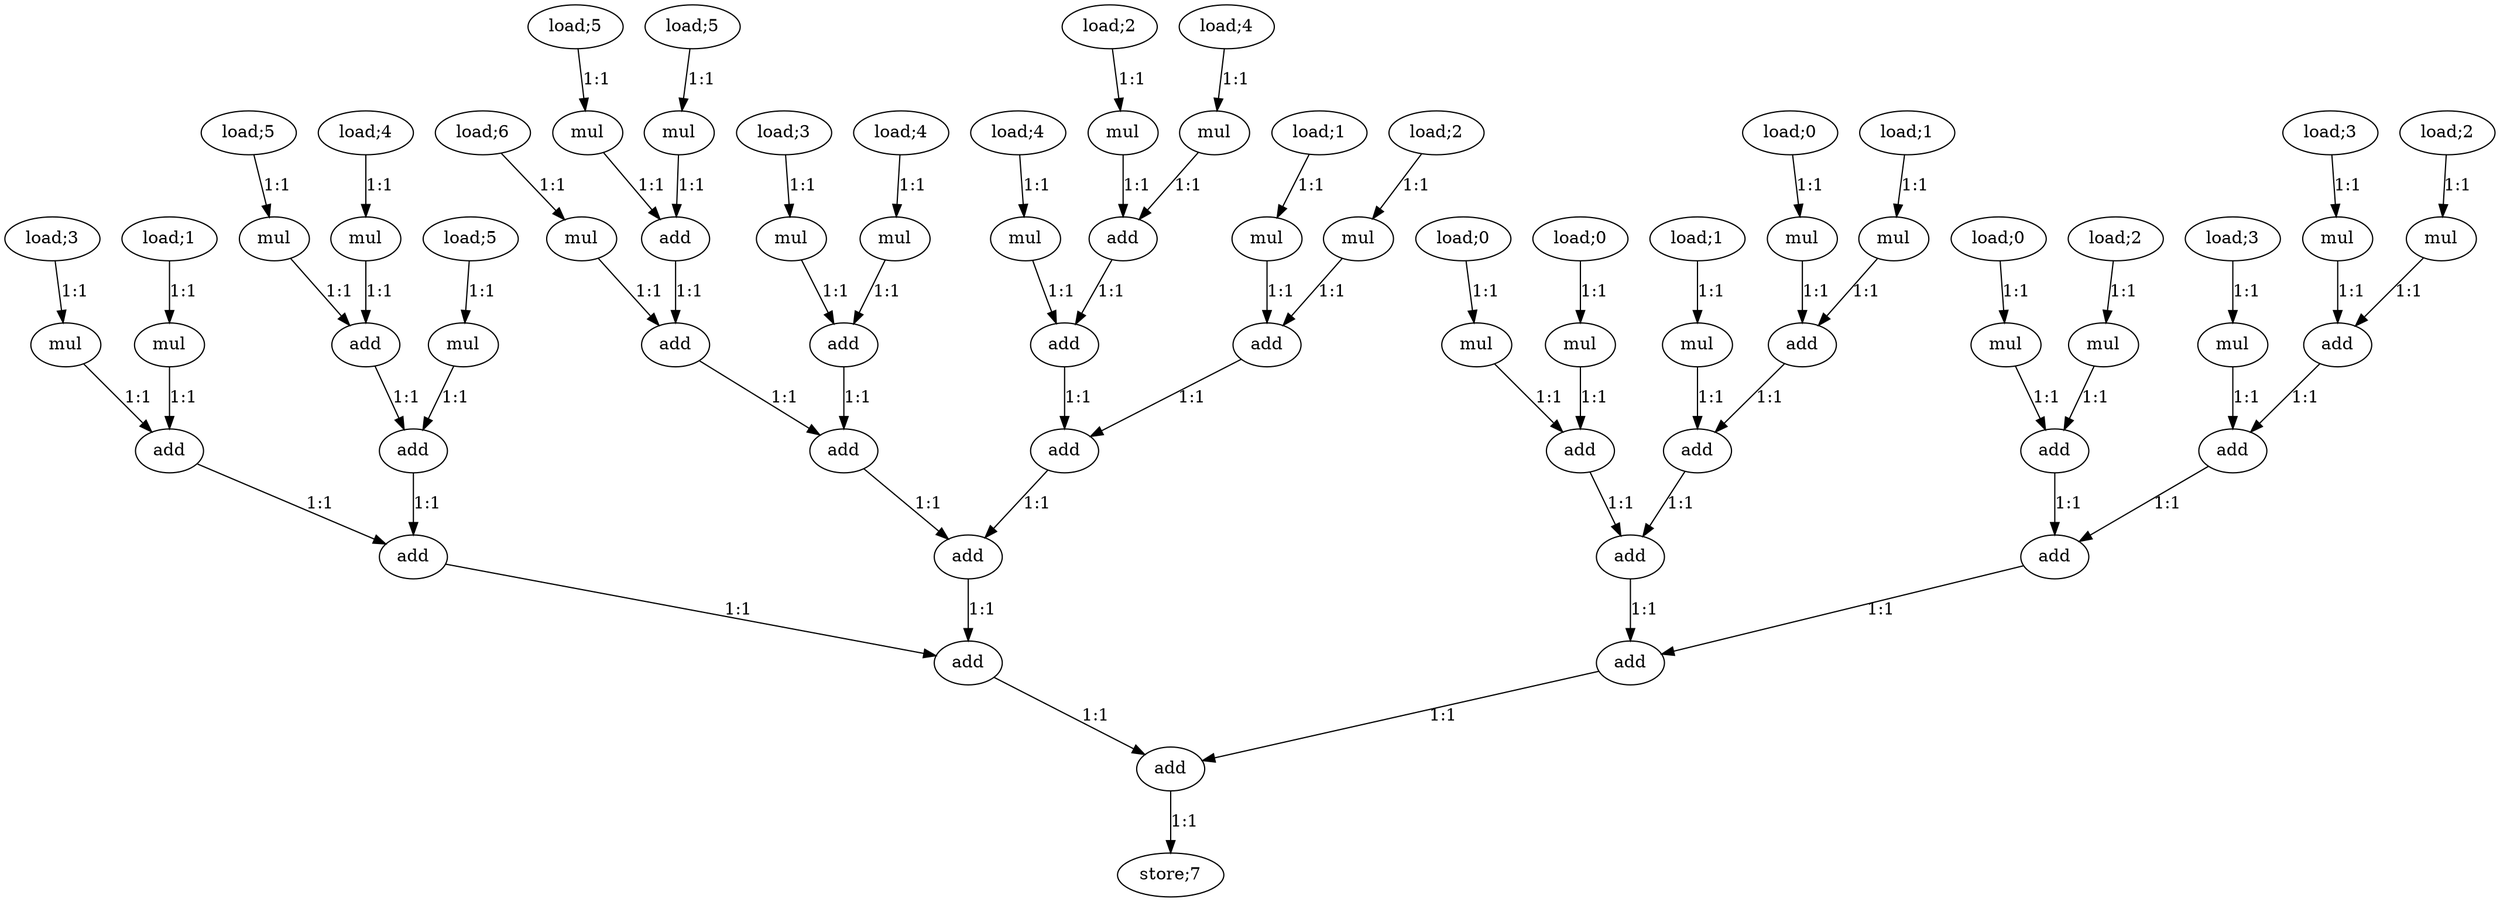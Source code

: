 digraph GaussianBlur {

  0 [label="load;0"];
  1 [label="load;0"];
  2 [label="load;0"];
  3 [label="load;0"];
  4 [label="load;1"];
  5 [label="load;1"];
  6 [label="load;1"];
  7 [label="load;1"];
  8 [label="load;2"];
  9 [label="load;2"];
  10 [label="load;2"];
  11 [label="load;2"];
  12 [label="load;3"];
  13 [label="load;3"];
  14 [label="load;3"];
  15 [label="load;3"];
  16 [label="load;4"];
  17 [label="load;4"];
  18 [label="load;4"];
  19 [label="load;4"];
  20 [label="load;5"];
  21 [label="load;5"];
  22 [label="load;5"];
  23 [label="load;5"];
  24 [label="load;6"];
  25 [label="mul"];
  26 [label="mul"];
  27 [label="mul"];
  28 [label="mul"];
  29 [label="mul"];
  30 [label="mul"];
  31 [label="mul"];
  32 [label="mul"];
  33 [label="mul"];
  34 [label="mul"];
  35 [label="mul"];
  36 [label="mul"];
  37 [label="mul"];
  38 [label="mul"];
  39 [label="mul"];
  40 [label="mul"];
  41 [label="mul"];
  42 [label="mul"];
  43 [label="mul"];
  44 [label="mul"];
  45 [label="mul"];
  46 [label="mul"];
  47 [label="mul"];
  48 [label="mul"];
  49 [label="mul"];
  50 [label="add"];
  51 [label="add"];
  52 [label="add"];
  53 [label="add"];
  54 [label="add"];
  55 [label="add"];
  56 [label="add"];
  57 [label="add"];
  58 [label="add"];
  59 [label="add"];
  60 [label="add"];
  61 [label="add"];
  62 [label="add"];
  63 [label="add"];
  64 [label="add"];
  65 [label="add"];
  66 [label="add"];
  67 [label="add"];
  68 [label="add"];
  69 [label="add"];
  70 [label="add"];
  71 [label="add"];
  72 [label="add"];
  73 [label="add"];
  74 [label="store;7"];


  0->25 [label="1:1"];
  1->26 [label="1:1"];
  2->27 [label="1:1"];
  3->28 [label="1:1"];
  4->29 [label="1:1"];
  5->30 [label="1:1"];
  6->31 [label="1:1"];
  7->32 [label="1:1"];
  8->33 [label="1:1"];
  9->34 [label="1:1"];
  10->35 [label="1:1"];
  11->36 [label="1:1"];
  12->37 [label="1:1"];
  13->38 [label="1:1"];
  14->39 [label="1:1"];
  15->40 [label="1:1"];
  16->41 [label="1:1"];
  17->42 [label="1:1"];
  18->43 [label="1:1"];
  19->44 [label="1:1"];
  20->45 [label="1:1"];
  21->46 [label="1:1"];
  22->47 [label="1:1"];
  23->48 [label="1:1"];
  24->49 [label="1:1"];
  25->50 [label="1:1"];
  26->50 [label="1:1"];
  27->51 [label="1:1"];
  28->52 [label="1:1"];
  29->53 [label="1:1"];
  30->51 [label="1:1"];
  31->60 [label="1:1"];
  32->54 [label="1:1"];
  33->52 [label="1:1"];
  34->55 [label="1:1"];
  35->53 [label="1:1"];
  36->56 [label="1:1"];
  37->57 [label="1:1"];
  38->55 [label="1:1"];
  39->61 [label="1:1"];
  40->54 [label="1:1"];
  41->58 [label="1:1"];
  42->56 [label="1:1"];
  43->62 [label="1:1"];
  44->57 [label="1:1"];
  45->59 [label="1:1"];
  46->58 [label="1:1"];
  47->63 [label="1:1"];
  48->59 [label="1:1"];
  49->64 [label="1:1"];
  50->65 [label="1:1"];
  51->60 [label="1:1"];
  52->66 [label="1:1"];
  53->67 [label="1:1"];
  54->68 [label="1:1"];
  55->61 [label="1:1"];
  56->62 [label="1:1"];
  57->69 [label="1:1"];
  58->63 [label="1:1"];
  59->64 [label="1:1"];
  60->65 [label="1:1"];
  61->66 [label="1:1"];
  62->67 [label="1:1"];
  63->68 [label="1:1"];
  64->69 [label="1:1"];
  65->70 [label="1:1"];
  66->70 [label="1:1"];
  67->71 [label="1:1"];
  68->72 [label="1:1"];
  69->71 [label="1:1"];
  70->73 [label="1:1"];
  71->72 [label="1:1"];
  72->73 [label="1:1"];
  73->74 [label="1:1"];
}
